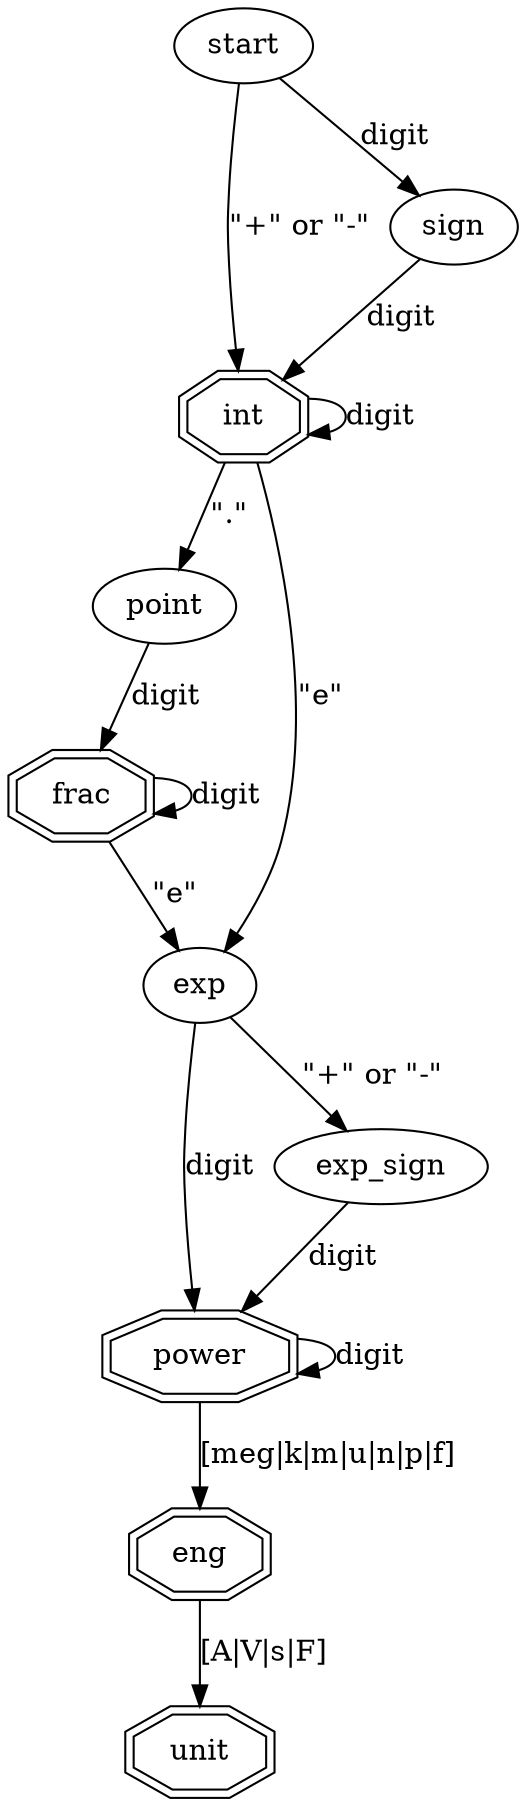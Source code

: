 
digraph "value" {

node [shape = doubleoctagon]; int frac power eng unit;
node [shape = ellipse];

start -> sign [label = "digit"];
start -> int [label = "\"+\" or \"-\""];

sign -> int [label = "digit"];

int -> int [label = "digit"];
int -> point [label = "\".\""];
point -> frac [label = "digit"];
frac -> frac [label = "digit"];

int -> exp [label = "\"e\""];
frac -> exp [label = "\"e\""];

exp -> power [label = "digit"];
exp -> exp_sign [label = "\"+\" or \"-\""];
exp_sign -> power [label = "digit"];

power -> power [label = "digit"];

power -> eng [label = "[meg|k|m|u|n|p|f]"];

eng -> unit [label = "[A|V|s|F]"];
}
